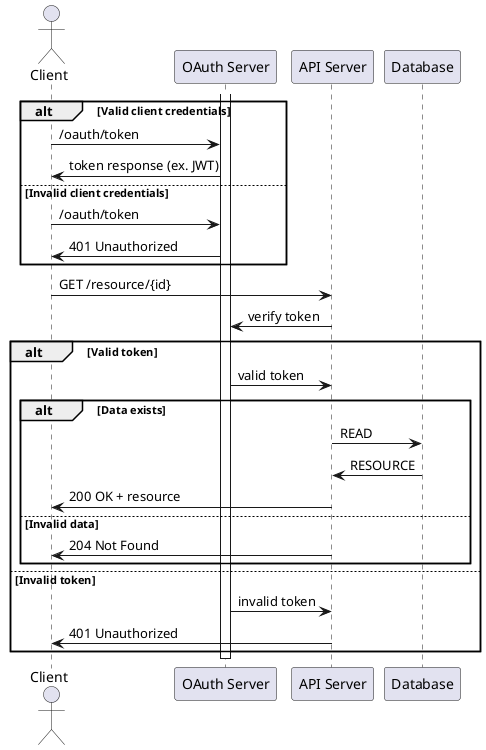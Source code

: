 @startuml

actor Client
participant "OAuth Server" as OAuth
participant "API Server" as API
participant "Database" as DB

alt Valid client credentials
    Client -> OAuth: /oauth/token
    OAuth -> Client: token response (ex. JWT)
else Invalid client credentials
    Client -> OAuth: /oauth/token
    OAuth -> Client: 401 Unauthorized
end

activate OAuth
Client -> API: GET /resource/{id}
API -> OAuth: verify token
alt Valid token
    OAuth -> API: valid token
    alt Data exists
        API -> DB: READ
        DB -> API: RESOURCE
        API -> Client: 200 OK + resource
    else Invalid data
        API -> Client: 204 Not Found
    end
else Invalid token
    OAuth -> API: invalid token
    API -> Client: 401 Unauthorized
end
deactivate OAuth

@enduml